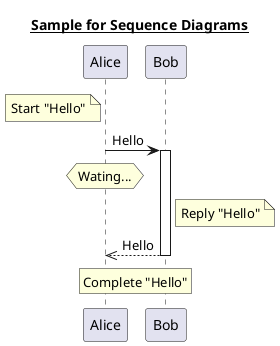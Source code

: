 @startuml

title __Sample for Sequence Diagrams__

note left of Alice: Start "Hello"
Alice -> Bob: Hello
activate Bob
hnote over Alice: Wating...
note right of Bob: Reply "Hello"
Alice <<-- Bob: Hello
deactivate Bob
rnote over Alice, Bob: Complete "Hello"

@enduml
